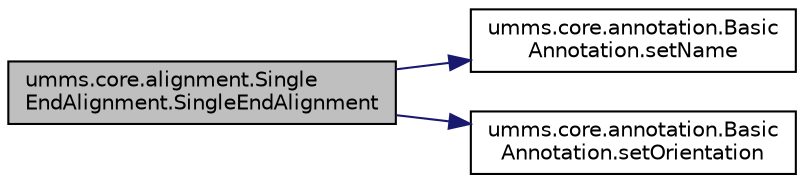 digraph "umms.core.alignment.SingleEndAlignment.SingleEndAlignment"
{
  edge [fontname="Helvetica",fontsize="10",labelfontname="Helvetica",labelfontsize="10"];
  node [fontname="Helvetica",fontsize="10",shape=record];
  rankdir="LR";
  Node1 [label="umms.core.alignment.Single\lEndAlignment.SingleEndAlignment",height=0.2,width=0.4,color="black", fillcolor="grey75", style="filled" fontcolor="black"];
  Node1 -> Node2 [color="midnightblue",fontsize="10",style="solid"];
  Node2 [label="umms.core.annotation.Basic\lAnnotation.setName",height=0.2,width=0.4,color="black", fillcolor="white", style="filled",URL="$classumms_1_1core_1_1annotation_1_1_basic_annotation.html#a9cde990314fec1ff189b59542cc11809"];
  Node1 -> Node3 [color="midnightblue",fontsize="10",style="solid"];
  Node3 [label="umms.core.annotation.Basic\lAnnotation.setOrientation",height=0.2,width=0.4,color="black", fillcolor="white", style="filled",URL="$classumms_1_1core_1_1annotation_1_1_basic_annotation.html#a2956f388c13ae52dda924547002a5393"];
}
